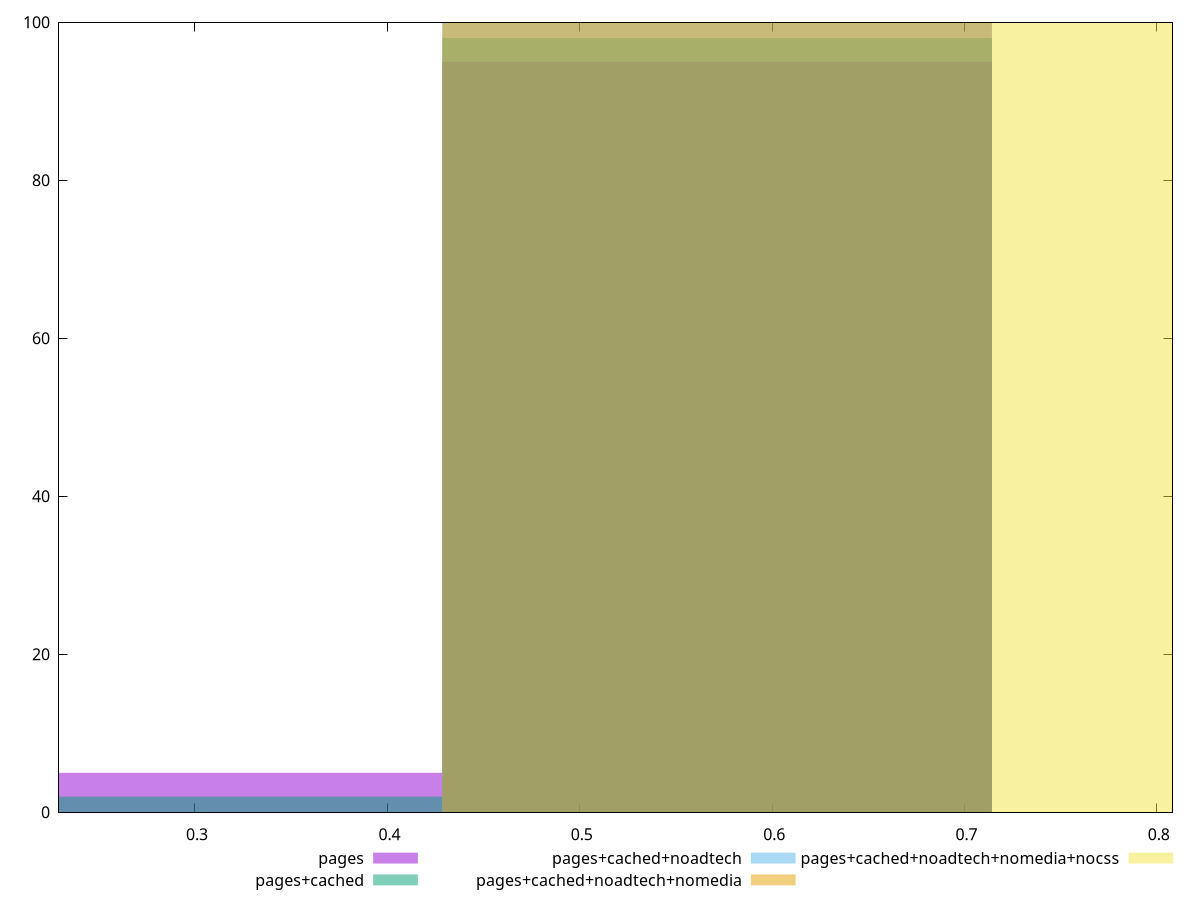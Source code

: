 reset

$pages <<EOF
0.2857129444742154 5
0.5714258889484308 95
EOF

$pagesCached <<EOF
0.2857129444742154 2
0.5714258889484308 98
EOF

$pagesCachedNoadtech <<EOF
0.5714258889484308 100
EOF

$pagesCachedNoadtechNomedia <<EOF
0.5714258889484308 100
EOF

$pagesCachedNoadtechNomediaNocss <<EOF
0.8571388334226462 100
EOF

set key outside below
set boxwidth 0.2857129444742154
set xrange [0.22930411137535212:0.8081213946899483]
set yrange [0:100]
set trange [0:100]
set style fill transparent solid 0.5 noborder
set terminal svg size 640, 530 enhanced background rgb 'white'
set output "report_00026_2021-02-22T21:38:55.199Z/meta/pScore/comparison/histogram/all_raw.svg"

plot $pages title "pages" with boxes, \
     $pagesCached title "pages+cached" with boxes, \
     $pagesCachedNoadtech title "pages+cached+noadtech" with boxes, \
     $pagesCachedNoadtechNomedia title "pages+cached+noadtech+nomedia" with boxes, \
     $pagesCachedNoadtechNomediaNocss title "pages+cached+noadtech+nomedia+nocss" with boxes

reset
